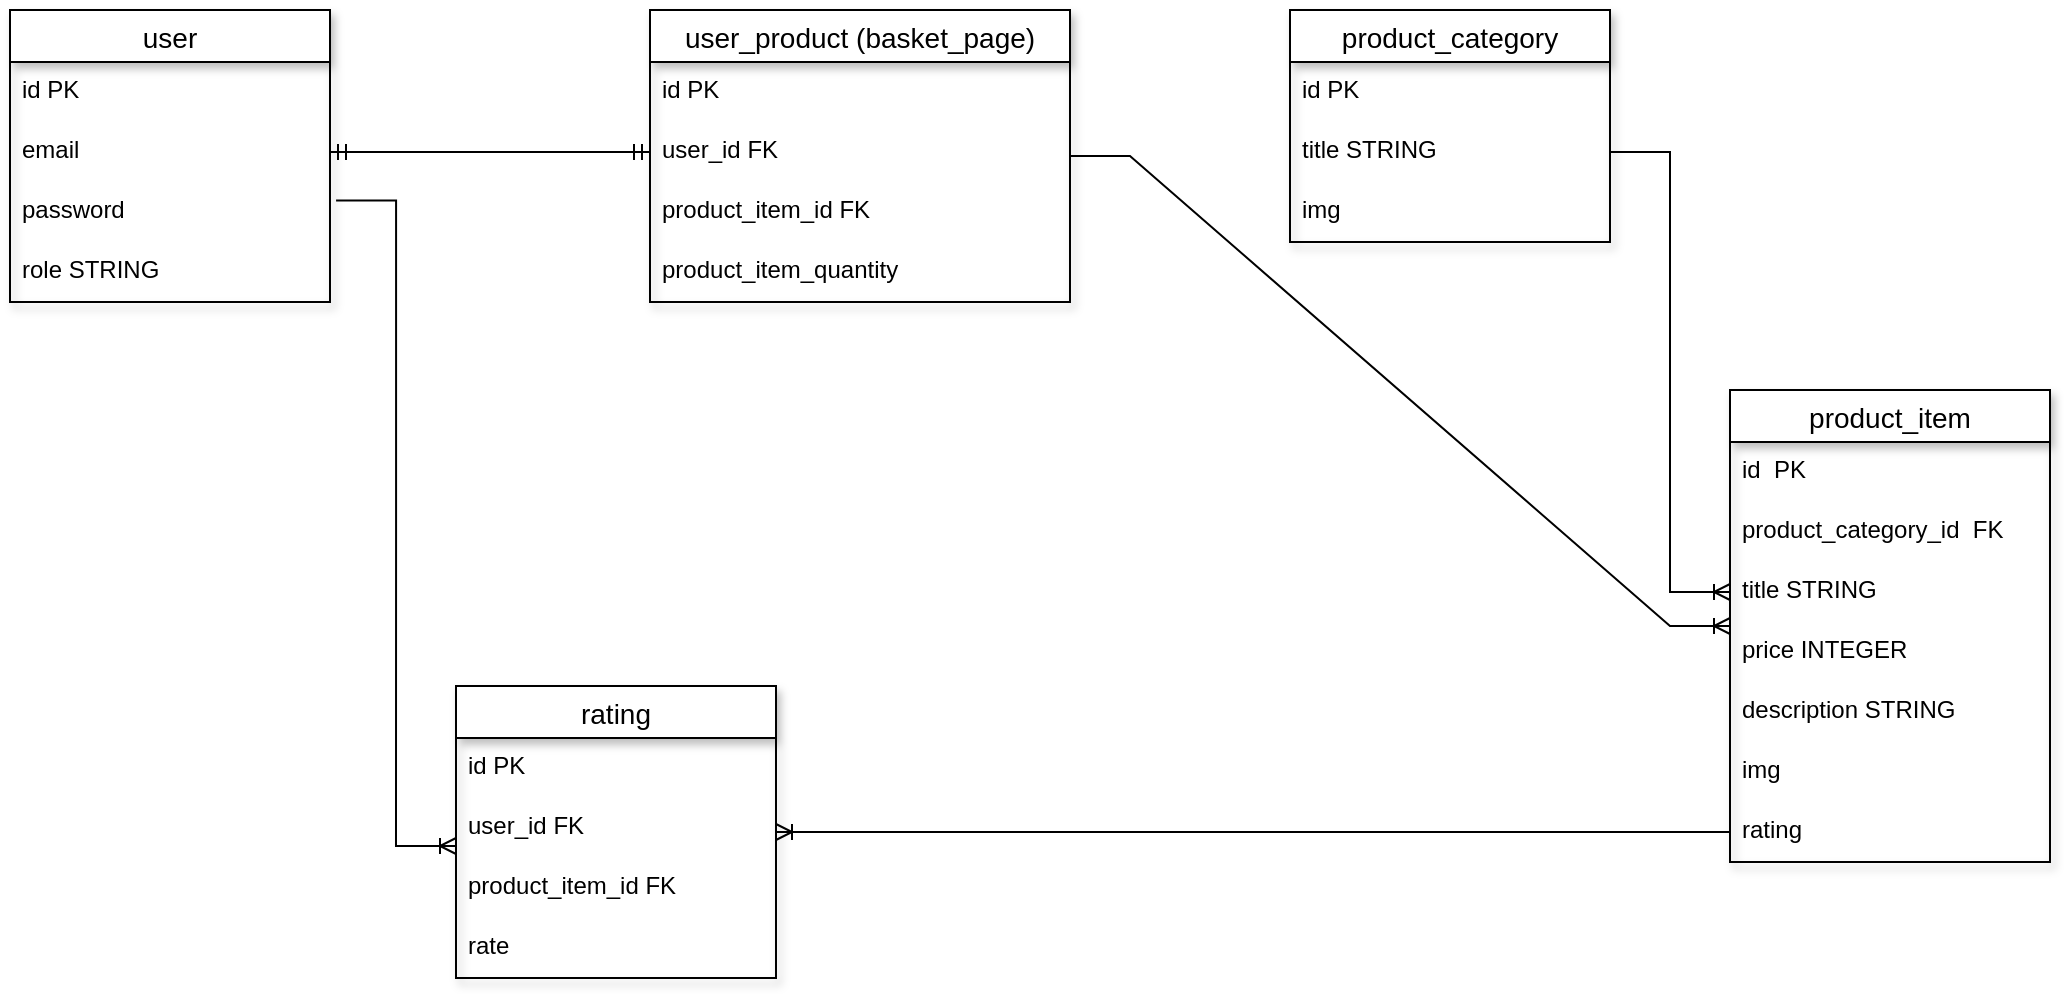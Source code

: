<mxfile>
    <diagram id="mQiOH5BMnf3g3zLN8GMH" name="Page-1">
        <mxGraphModel dx="904" dy="793" grid="1" gridSize="10" guides="1" tooltips="1" connect="1" arrows="1" fold="1" page="1" pageScale="1" pageWidth="827" pageHeight="1169" background="none" math="0" shadow="0">
            <root>
                <mxCell id="0"/>
                <mxCell id="1" parent="0"/>
                <mxCell id="ab7A4V6B_JaEm_ZOFZON-1" value="user" style="swimlane;fontStyle=0;childLayout=stackLayout;horizontal=1;startSize=26;horizontalStack=0;resizeParent=1;resizeParentMax=0;resizeLast=0;collapsible=1;marginBottom=0;align=center;fontSize=14;shadow=1;" parent="1" vertex="1">
                    <mxGeometry x="40" y="40" width="160" height="146" as="geometry">
                        <mxRectangle x="160" y="310" width="60" height="26" as="alternateBounds"/>
                    </mxGeometry>
                </mxCell>
                <mxCell id="ab7A4V6B_JaEm_ZOFZON-2" value="id PK" style="text;strokeColor=none;fillColor=none;spacingLeft=4;spacingRight=4;overflow=hidden;rotatable=0;points=[[0,0.5],[1,0.5]];portConstraint=eastwest;fontSize=12;" parent="ab7A4V6B_JaEm_ZOFZON-1" vertex="1">
                    <mxGeometry y="26" width="160" height="30" as="geometry"/>
                </mxCell>
                <mxCell id="ab7A4V6B_JaEm_ZOFZON-3" value="email" style="text;strokeColor=none;fillColor=none;spacingLeft=4;spacingRight=4;overflow=hidden;rotatable=0;points=[[0,0.5],[1,0.5]];portConstraint=eastwest;fontSize=12;" parent="ab7A4V6B_JaEm_ZOFZON-1" vertex="1">
                    <mxGeometry y="56" width="160" height="30" as="geometry"/>
                </mxCell>
                <mxCell id="ab7A4V6B_JaEm_ZOFZON-4" value="password" style="text;strokeColor=none;fillColor=none;spacingLeft=4;spacingRight=4;overflow=hidden;rotatable=0;points=[[0,0.5],[1,0.5]];portConstraint=eastwest;fontSize=12;" parent="ab7A4V6B_JaEm_ZOFZON-1" vertex="1">
                    <mxGeometry y="86" width="160" height="30" as="geometry"/>
                </mxCell>
                <mxCell id="ab7A4V6B_JaEm_ZOFZON-5" value="role STRING" style="text;strokeColor=none;fillColor=none;spacingLeft=4;spacingRight=4;overflow=hidden;rotatable=0;points=[[0,0.5],[1,0.5]];portConstraint=eastwest;fontSize=12;" parent="ab7A4V6B_JaEm_ZOFZON-1" vertex="1">
                    <mxGeometry y="116" width="160" height="30" as="geometry"/>
                </mxCell>
                <mxCell id="ab7A4V6B_JaEm_ZOFZON-11" value="" style="edgeStyle=entityRelationEdgeStyle;fontSize=12;html=1;endArrow=ERmandOne;startArrow=ERmandOne;rounded=0;entryX=0;entryY=0.5;entryDx=0;entryDy=0;exitX=1;exitY=0.5;exitDx=0;exitDy=0;" parent="1" source="ab7A4V6B_JaEm_ZOFZON-3" target="ab7A4V6B_JaEm_ZOFZON-30" edge="1">
                    <mxGeometry width="100" height="100" relative="1" as="geometry">
                        <mxPoint x="150" y="180" as="sourcePoint"/>
                        <mxPoint x="310" y="81" as="targetPoint"/>
                    </mxGeometry>
                </mxCell>
                <mxCell id="ab7A4V6B_JaEm_ZOFZON-12" value="product_item" style="swimlane;fontStyle=0;childLayout=stackLayout;horizontal=1;startSize=26;horizontalStack=0;resizeParent=1;resizeParentMax=0;resizeLast=0;collapsible=1;marginBottom=0;align=center;fontSize=14;shadow=1;" parent="1" vertex="1">
                    <mxGeometry x="900" y="230" width="160" height="236" as="geometry">
                        <mxRectangle x="160" y="310" width="60" height="26" as="alternateBounds"/>
                    </mxGeometry>
                </mxCell>
                <mxCell id="ab7A4V6B_JaEm_ZOFZON-13" value="id  PK" style="text;strokeColor=none;fillColor=none;spacingLeft=4;spacingRight=4;overflow=hidden;rotatable=0;points=[[0,0.5],[1,0.5]];portConstraint=eastwest;fontSize=12;" parent="ab7A4V6B_JaEm_ZOFZON-12" vertex="1">
                    <mxGeometry y="26" width="160" height="30" as="geometry"/>
                </mxCell>
                <mxCell id="ab7A4V6B_JaEm_ZOFZON-27" value="product_category_id  FK" style="text;strokeColor=none;fillColor=none;spacingLeft=4;spacingRight=4;overflow=hidden;rotatable=0;points=[[0,0.5],[1,0.5]];portConstraint=eastwest;fontSize=12;" parent="ab7A4V6B_JaEm_ZOFZON-12" vertex="1">
                    <mxGeometry y="56" width="160" height="30" as="geometry"/>
                </mxCell>
                <mxCell id="ab7A4V6B_JaEm_ZOFZON-14" value="title STRING" style="text;strokeColor=none;fillColor=none;spacingLeft=4;spacingRight=4;overflow=hidden;rotatable=0;points=[[0,0.5],[1,0.5]];portConstraint=eastwest;fontSize=12;" parent="ab7A4V6B_JaEm_ZOFZON-12" vertex="1">
                    <mxGeometry y="86" width="160" height="30" as="geometry"/>
                </mxCell>
                <mxCell id="ab7A4V6B_JaEm_ZOFZON-15" value="price INTEGER" style="text;strokeColor=none;fillColor=none;spacingLeft=4;spacingRight=4;overflow=hidden;rotatable=0;points=[[0,0.5],[1,0.5]];portConstraint=eastwest;fontSize=12;" parent="ab7A4V6B_JaEm_ZOFZON-12" vertex="1">
                    <mxGeometry y="116" width="160" height="30" as="geometry"/>
                </mxCell>
                <mxCell id="ab7A4V6B_JaEm_ZOFZON-17" value="description STRING" style="text;strokeColor=none;fillColor=none;spacingLeft=4;spacingRight=4;overflow=hidden;rotatable=0;points=[[0,0.5],[1,0.5]];portConstraint=eastwest;fontSize=12;" parent="ab7A4V6B_JaEm_ZOFZON-12" vertex="1">
                    <mxGeometry y="146" width="160" height="30" as="geometry"/>
                </mxCell>
                <mxCell id="ab7A4V6B_JaEm_ZOFZON-16" value="img" style="text;strokeColor=none;fillColor=none;spacingLeft=4;spacingRight=4;overflow=hidden;rotatable=0;points=[[0,0.5],[1,0.5]];portConstraint=eastwest;fontSize=12;" parent="ab7A4V6B_JaEm_ZOFZON-12" vertex="1">
                    <mxGeometry y="176" width="160" height="30" as="geometry"/>
                </mxCell>
                <mxCell id="2" value="rating " style="text;strokeColor=none;fillColor=none;spacingLeft=4;spacingRight=4;overflow=hidden;rotatable=0;points=[[0,0.5],[1,0.5]];portConstraint=eastwest;fontSize=12;" parent="ab7A4V6B_JaEm_ZOFZON-12" vertex="1">
                    <mxGeometry y="206" width="160" height="30" as="geometry"/>
                </mxCell>
                <mxCell id="ab7A4V6B_JaEm_ZOFZON-18" value="product_category" style="swimlane;fontStyle=0;childLayout=stackLayout;horizontal=1;startSize=26;horizontalStack=0;resizeParent=1;resizeParentMax=0;resizeLast=0;collapsible=1;marginBottom=0;align=center;fontSize=14;shadow=1;" parent="1" vertex="1">
                    <mxGeometry x="680" y="40" width="160" height="116" as="geometry">
                        <mxRectangle x="160" y="310" width="60" height="26" as="alternateBounds"/>
                    </mxGeometry>
                </mxCell>
                <mxCell id="ab7A4V6B_JaEm_ZOFZON-19" value="id PK" style="text;strokeColor=none;fillColor=none;spacingLeft=4;spacingRight=4;overflow=hidden;rotatable=0;points=[[0,0.5],[1,0.5]];portConstraint=eastwest;fontSize=12;" parent="ab7A4V6B_JaEm_ZOFZON-18" vertex="1">
                    <mxGeometry y="26" width="160" height="30" as="geometry"/>
                </mxCell>
                <mxCell id="ab7A4V6B_JaEm_ZOFZON-20" value="title STRING" style="text;strokeColor=none;fillColor=none;spacingLeft=4;spacingRight=4;overflow=hidden;rotatable=0;points=[[0,0.5],[1,0.5]];portConstraint=eastwest;fontSize=12;" parent="ab7A4V6B_JaEm_ZOFZON-18" vertex="1">
                    <mxGeometry y="56" width="160" height="30" as="geometry"/>
                </mxCell>
                <mxCell id="ab7A4V6B_JaEm_ZOFZON-22" value="img" style="text;strokeColor=none;fillColor=none;spacingLeft=4;spacingRight=4;overflow=hidden;rotatable=0;points=[[0,0.5],[1,0.5]];portConstraint=eastwest;fontSize=12;" parent="ab7A4V6B_JaEm_ZOFZON-18" vertex="1">
                    <mxGeometry y="86" width="160" height="30" as="geometry"/>
                </mxCell>
                <mxCell id="ab7A4V6B_JaEm_ZOFZON-24" value="" style="edgeStyle=entityRelationEdgeStyle;fontSize=12;html=1;endArrow=ERoneToMany;rounded=0;entryX=0;entryY=0.5;entryDx=0;entryDy=0;" parent="1" source="ab7A4V6B_JaEm_ZOFZON-20" target="ab7A4V6B_JaEm_ZOFZON-14" edge="1">
                    <mxGeometry width="100" height="100" relative="1" as="geometry">
                        <mxPoint x="880" y="211" as="sourcePoint"/>
                        <mxPoint x="1021.421" y="111" as="targetPoint"/>
                    </mxGeometry>
                </mxCell>
                <mxCell id="ab7A4V6B_JaEm_ZOFZON-28" value="user_product (basket_page)" style="swimlane;fontStyle=0;childLayout=stackLayout;horizontal=1;startSize=26;horizontalStack=0;resizeParent=1;resizeParentMax=0;resizeLast=0;collapsible=1;marginBottom=0;align=center;fontSize=14;shadow=1;" parent="1" vertex="1">
                    <mxGeometry x="360" y="40" width="210" height="146" as="geometry"/>
                </mxCell>
                <mxCell id="ab7A4V6B_JaEm_ZOFZON-29" value="id PK" style="text;strokeColor=none;fillColor=none;spacingLeft=4;spacingRight=4;overflow=hidden;rotatable=0;points=[[0,0.5],[1,0.5]];portConstraint=eastwest;fontSize=12;shadow=1;" parent="ab7A4V6B_JaEm_ZOFZON-28" vertex="1">
                    <mxGeometry y="26" width="210" height="30" as="geometry"/>
                </mxCell>
                <mxCell id="ab7A4V6B_JaEm_ZOFZON-30" value="user_id FK" style="text;strokeColor=none;fillColor=none;spacingLeft=4;spacingRight=4;overflow=hidden;rotatable=0;points=[[0,0.5],[1,0.5]];portConstraint=eastwest;fontSize=12;shadow=1;" parent="ab7A4V6B_JaEm_ZOFZON-28" vertex="1">
                    <mxGeometry y="56" width="210" height="30" as="geometry"/>
                </mxCell>
                <mxCell id="ab7A4V6B_JaEm_ZOFZON-31" value="product_item_id FK" style="text;strokeColor=none;fillColor=none;spacingLeft=4;spacingRight=4;overflow=hidden;rotatable=0;points=[[0,0.5],[1,0.5]];portConstraint=eastwest;fontSize=12;shadow=1;" parent="ab7A4V6B_JaEm_ZOFZON-28" vertex="1">
                    <mxGeometry y="86" width="210" height="30" as="geometry"/>
                </mxCell>
                <mxCell id="6" value="product_item_quantity" style="text;strokeColor=none;fillColor=none;spacingLeft=4;spacingRight=4;overflow=hidden;rotatable=0;points=[[0,0.5],[1,0.5]];portConstraint=eastwest;fontSize=12;shadow=1;" parent="ab7A4V6B_JaEm_ZOFZON-28" vertex="1">
                    <mxGeometry y="116" width="210" height="30" as="geometry"/>
                </mxCell>
                <mxCell id="ab7A4V6B_JaEm_ZOFZON-35" value="rating" style="swimlane;fontStyle=0;childLayout=stackLayout;horizontal=1;startSize=26;horizontalStack=0;resizeParent=1;resizeParentMax=0;resizeLast=0;collapsible=1;marginBottom=0;align=center;fontSize=14;shadow=1;" parent="1" vertex="1">
                    <mxGeometry x="263" y="378" width="160" height="146" as="geometry"/>
                </mxCell>
                <mxCell id="ab7A4V6B_JaEm_ZOFZON-36" value="id PK " style="text;strokeColor=none;fillColor=none;spacingLeft=4;spacingRight=4;overflow=hidden;rotatable=0;points=[[0,0.5],[1,0.5]];portConstraint=eastwest;fontSize=12;shadow=1;" parent="ab7A4V6B_JaEm_ZOFZON-35" vertex="1">
                    <mxGeometry y="26" width="160" height="30" as="geometry"/>
                </mxCell>
                <mxCell id="ab7A4V6B_JaEm_ZOFZON-37" value="user_id FK" style="text;strokeColor=none;fillColor=none;spacingLeft=4;spacingRight=4;overflow=hidden;rotatable=0;points=[[0,0.5],[1,0.5]];portConstraint=eastwest;fontSize=12;shadow=1;" parent="ab7A4V6B_JaEm_ZOFZON-35" vertex="1">
                    <mxGeometry y="56" width="160" height="30" as="geometry"/>
                </mxCell>
                <mxCell id="ab7A4V6B_JaEm_ZOFZON-38" value="product_item_id FK" style="text;strokeColor=none;fillColor=none;spacingLeft=4;spacingRight=4;overflow=hidden;rotatable=0;points=[[0,0.5],[1,0.5]];portConstraint=eastwest;fontSize=12;shadow=1;" parent="ab7A4V6B_JaEm_ZOFZON-35" vertex="1">
                    <mxGeometry y="86" width="160" height="30" as="geometry"/>
                </mxCell>
                <mxCell id="ab7A4V6B_JaEm_ZOFZON-39" value="rate" style="text;strokeColor=none;fillColor=none;spacingLeft=4;spacingRight=4;overflow=hidden;rotatable=0;points=[[0,0.5],[1,0.5]];portConstraint=eastwest;fontSize=12;shadow=1;" parent="ab7A4V6B_JaEm_ZOFZON-35" vertex="1">
                    <mxGeometry y="116" width="160" height="30" as="geometry"/>
                </mxCell>
                <mxCell id="ab7A4V6B_JaEm_ZOFZON-40" value="" style="edgeStyle=entityRelationEdgeStyle;fontSize=12;html=1;endArrow=ERoneToMany;rounded=0;entryX=0;entryY=0.8;entryDx=0;entryDy=0;entryPerimeter=0;exitX=1.019;exitY=0.309;exitDx=0;exitDy=0;exitPerimeter=0;" parent="1" source="ab7A4V6B_JaEm_ZOFZON-4" target="ab7A4V6B_JaEm_ZOFZON-37" edge="1">
                    <mxGeometry width="100" height="100" relative="1" as="geometry">
                        <mxPoint x="560" y="520" as="sourcePoint"/>
                        <mxPoint x="660" y="420" as="targetPoint"/>
                    </mxGeometry>
                </mxCell>
                <mxCell id="ab7A4V6B_JaEm_ZOFZON-41" value="" style="edgeStyle=entityRelationEdgeStyle;fontSize=12;html=1;endArrow=ERoneToMany;rounded=0;flowAnimation=0;" parent="1" source="2" target="ab7A4V6B_JaEm_ZOFZON-35" edge="1">
                    <mxGeometry width="100" height="100" relative="1" as="geometry">
                        <mxPoint x="570" y="350" as="sourcePoint"/>
                        <mxPoint x="520" y="410" as="targetPoint"/>
                    </mxGeometry>
                </mxCell>
                <mxCell id="4" value="" style="edgeStyle=entityRelationEdgeStyle;fontSize=12;html=1;endArrow=ERoneToMany;rounded=0;" parent="1" source="ab7A4V6B_JaEm_ZOFZON-28" target="ab7A4V6B_JaEm_ZOFZON-12" edge="1">
                    <mxGeometry width="100" height="100" relative="1" as="geometry">
                        <mxPoint x="530" y="110" as="sourcePoint"/>
                        <mxPoint x="900" y="370" as="targetPoint"/>
                    </mxGeometry>
                </mxCell>
            </root>
        </mxGraphModel>
    </diagram>
</mxfile>
